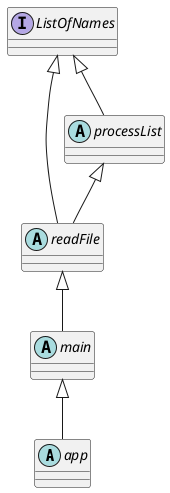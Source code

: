 @startuml
'https://plantuml.com/class-diagram

abstract class app
abstract main
abstract readFile
abstract processList

interface ListOfNames

main <|-- app
readFile <|-- main
processList <|-- readFile

ListOfNames <|-- readFile
ListOfNames <|-- processList

@enduml